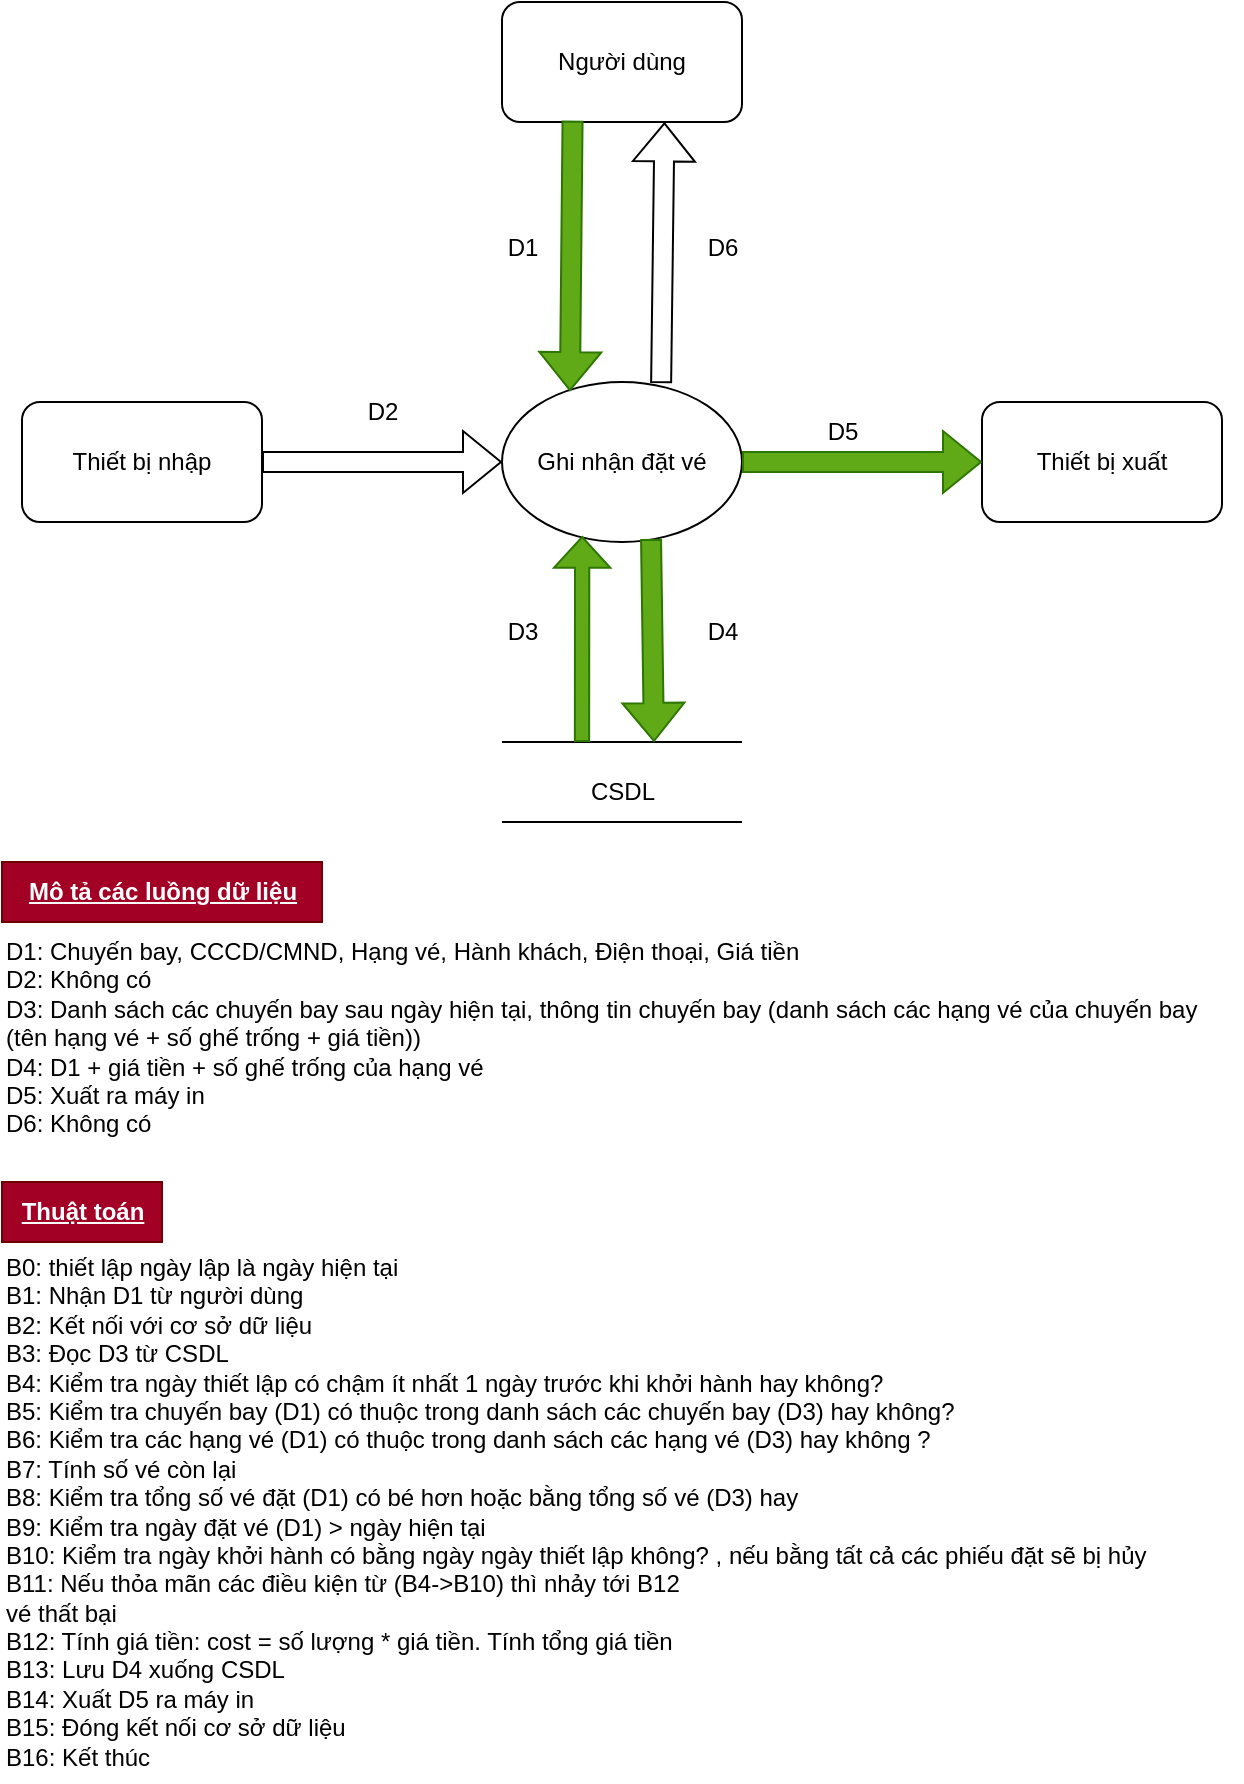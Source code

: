 <mxfile version="24.0.4" type="device">
  <diagram name="Page-1" id="ERcGBdOeoa0EKov4Dhyk">
    <mxGraphModel dx="840" dy="470" grid="1" gridSize="10" guides="1" tooltips="1" connect="1" arrows="1" fold="1" page="1" pageScale="1" pageWidth="850" pageHeight="1100" math="0" shadow="0">
      <root>
        <mxCell id="0" />
        <mxCell id="1" parent="0" />
        <mxCell id="0HJ5qdZpC-n_4IhRVBek-1" value="Ghi nhận đặt vé" style="ellipse;whiteSpace=wrap;html=1;" parent="1" vertex="1">
          <mxGeometry x="360" y="260" width="120" height="80" as="geometry" />
        </mxCell>
        <mxCell id="0HJ5qdZpC-n_4IhRVBek-2" value="Người dùng" style="rounded=1;whiteSpace=wrap;html=1;" parent="1" vertex="1">
          <mxGeometry x="360" y="70" width="120" height="60" as="geometry" />
        </mxCell>
        <mxCell id="0HJ5qdZpC-n_4IhRVBek-3" value="Thiết bị nhập" style="rounded=1;whiteSpace=wrap;html=1;" parent="1" vertex="1">
          <mxGeometry x="120" y="270" width="120" height="60" as="geometry" />
        </mxCell>
        <mxCell id="0HJ5qdZpC-n_4IhRVBek-4" value="Thiết bị xuất" style="rounded=1;whiteSpace=wrap;html=1;" parent="1" vertex="1">
          <mxGeometry x="600" y="270" width="120" height="60" as="geometry" />
        </mxCell>
        <mxCell id="0HJ5qdZpC-n_4IhRVBek-6" value="" style="shape=flexArrow;endArrow=classic;html=1;rounded=0;exitX=0.294;exitY=0.989;exitDx=0;exitDy=0;entryX=0.283;entryY=0.057;entryDx=0;entryDy=0;entryPerimeter=0;exitPerimeter=0;fillColor=#60a917;strokeColor=#2D7600;" parent="1" source="0HJ5qdZpC-n_4IhRVBek-2" target="0HJ5qdZpC-n_4IhRVBek-1" edge="1">
          <mxGeometry width="50" height="50" relative="1" as="geometry">
            <mxPoint x="400" y="330" as="sourcePoint" />
            <mxPoint x="450" y="280" as="targetPoint" />
          </mxGeometry>
        </mxCell>
        <mxCell id="0HJ5qdZpC-n_4IhRVBek-8" value="" style="shape=flexArrow;endArrow=classic;html=1;rounded=0;entryX=0;entryY=0.5;entryDx=0;entryDy=0;exitX=1;exitY=0.5;exitDx=0;exitDy=0;fillColor=#60a917;strokeColor=#2D7600;" parent="1" source="0HJ5qdZpC-n_4IhRVBek-1" target="0HJ5qdZpC-n_4IhRVBek-4" edge="1">
          <mxGeometry width="50" height="50" relative="1" as="geometry">
            <mxPoint x="320" y="360" as="sourcePoint" />
            <mxPoint x="370" y="310" as="targetPoint" />
          </mxGeometry>
        </mxCell>
        <mxCell id="0HJ5qdZpC-n_4IhRVBek-9" value="" style="shape=flexArrow;endArrow=classic;html=1;rounded=0;entryX=0;entryY=0.5;entryDx=0;entryDy=0;exitX=1;exitY=0.5;exitDx=0;exitDy=0;" parent="1" source="0HJ5qdZpC-n_4IhRVBek-3" target="0HJ5qdZpC-n_4IhRVBek-1" edge="1">
          <mxGeometry width="50" height="50" relative="1" as="geometry">
            <mxPoint x="320" y="360" as="sourcePoint" />
            <mxPoint x="370" y="310" as="targetPoint" />
          </mxGeometry>
        </mxCell>
        <mxCell id="0HJ5qdZpC-n_4IhRVBek-10" value="" style="endArrow=none;html=1;rounded=0;" parent="1" edge="1">
          <mxGeometry width="50" height="50" relative="1" as="geometry">
            <mxPoint x="360" y="440" as="sourcePoint" />
            <mxPoint x="480" y="440" as="targetPoint" />
          </mxGeometry>
        </mxCell>
        <mxCell id="0HJ5qdZpC-n_4IhRVBek-11" value="" style="endArrow=none;html=1;rounded=0;" parent="1" edge="1">
          <mxGeometry width="50" height="50" relative="1" as="geometry">
            <mxPoint x="360" y="480" as="sourcePoint" />
            <mxPoint x="480" y="480" as="targetPoint" />
          </mxGeometry>
        </mxCell>
        <mxCell id="0HJ5qdZpC-n_4IhRVBek-12" value="" style="shape=flexArrow;endArrow=classic;html=1;rounded=0;width=7.143;endSize=4.771;entryX=0.334;entryY=0.963;entryDx=0;entryDy=0;entryPerimeter=0;fillColor=#60a917;strokeColor=#2D7600;" parent="1" target="0HJ5qdZpC-n_4IhRVBek-1" edge="1">
          <mxGeometry width="50" height="50" relative="1" as="geometry">
            <mxPoint x="400" y="440" as="sourcePoint" />
            <mxPoint x="400" y="340" as="targetPoint" />
          </mxGeometry>
        </mxCell>
        <mxCell id="0HJ5qdZpC-n_4IhRVBek-13" value="" style="shape=flexArrow;endArrow=classic;html=1;rounded=0;exitX=0.621;exitY=0.981;exitDx=0;exitDy=0;exitPerimeter=0;fillColor=#60a917;strokeColor=#2D7600;" parent="1" source="0HJ5qdZpC-n_4IhRVBek-1" edge="1">
          <mxGeometry width="50" height="50" relative="1" as="geometry">
            <mxPoint x="436" y="341" as="sourcePoint" />
            <mxPoint x="436" y="440" as="targetPoint" />
          </mxGeometry>
        </mxCell>
        <mxCell id="0HJ5qdZpC-n_4IhRVBek-14" value="D1" style="text;html=1;align=center;verticalAlign=middle;resizable=0;points=[];autosize=1;strokeColor=none;fillColor=none;" parent="1" vertex="1">
          <mxGeometry x="350" y="178" width="40" height="30" as="geometry" />
        </mxCell>
        <mxCell id="0HJ5qdZpC-n_4IhRVBek-15" value="D6" style="text;html=1;align=center;verticalAlign=middle;resizable=0;points=[];autosize=1;strokeColor=none;fillColor=none;" parent="1" vertex="1">
          <mxGeometry x="450" y="178" width="40" height="30" as="geometry" />
        </mxCell>
        <mxCell id="0HJ5qdZpC-n_4IhRVBek-16" value="D5" style="text;html=1;align=center;verticalAlign=middle;resizable=0;points=[];autosize=1;strokeColor=none;fillColor=none;" parent="1" vertex="1">
          <mxGeometry x="510" y="270" width="40" height="30" as="geometry" />
        </mxCell>
        <mxCell id="0HJ5qdZpC-n_4IhRVBek-17" value="D4" style="text;html=1;align=center;verticalAlign=middle;resizable=0;points=[];autosize=1;strokeColor=none;fillColor=none;" parent="1" vertex="1">
          <mxGeometry x="450" y="370" width="40" height="30" as="geometry" />
        </mxCell>
        <mxCell id="0HJ5qdZpC-n_4IhRVBek-18" value="D3" style="text;html=1;align=center;verticalAlign=middle;resizable=0;points=[];autosize=1;strokeColor=none;fillColor=none;" parent="1" vertex="1">
          <mxGeometry x="350" y="370" width="40" height="30" as="geometry" />
        </mxCell>
        <mxCell id="0HJ5qdZpC-n_4IhRVBek-19" value="D2" style="text;html=1;align=center;verticalAlign=middle;resizable=0;points=[];autosize=1;strokeColor=none;fillColor=none;" parent="1" vertex="1">
          <mxGeometry x="280" y="260" width="40" height="30" as="geometry" />
        </mxCell>
        <mxCell id="0HJ5qdZpC-n_4IhRVBek-20" value="CSDL" style="text;html=1;align=center;verticalAlign=middle;resizable=0;points=[];autosize=1;strokeColor=none;fillColor=none;" parent="1" vertex="1">
          <mxGeometry x="390" y="450" width="60" height="30" as="geometry" />
        </mxCell>
        <mxCell id="0HJ5qdZpC-n_4IhRVBek-21" value="D1: Chuyến bay, CCCD/CMND, Hạng vé, Hành khách, Điện thoại, Giá tiền&lt;div&gt;D2: Không có&lt;/div&gt;&lt;div&gt;D3: Danh sách các chuyến bay sau ngày hiện tại, thông tin chuyến bay (danh sách các hạng vé của chuyến bay&lt;/div&gt;&lt;div&gt;(tên hạng vé + số ghế trống + giá tiền))&amp;nbsp;&lt;/div&gt;&lt;div&gt;D4: D1 + giá tiền + số ghế trống của hạng vé&lt;/div&gt;&lt;div&gt;D5: Xuất ra máy in&lt;/div&gt;&lt;div&gt;D6: Không có&lt;/div&gt;&lt;div&gt;&lt;br&gt;&lt;/div&gt;" style="text;html=1;align=left;verticalAlign=middle;resizable=0;points=[];autosize=1;strokeColor=none;fillColor=none;" parent="1" vertex="1">
          <mxGeometry x="110" y="530" width="620" height="130" as="geometry" />
        </mxCell>
        <mxCell id="0HJ5qdZpC-n_4IhRVBek-27" value="&lt;b&gt;&lt;u&gt;Mô tả các luồng dữ liệu&lt;/u&gt;&lt;/b&gt;" style="text;html=1;align=center;verticalAlign=middle;resizable=0;points=[];autosize=1;strokeColor=#6F0000;fillColor=#a20025;fontColor=#ffffff;" parent="1" vertex="1">
          <mxGeometry x="110" y="500" width="160" height="30" as="geometry" />
        </mxCell>
        <mxCell id="0HJ5qdZpC-n_4IhRVBek-28" value="&lt;b&gt;&lt;u&gt;Thuật toán&lt;/u&gt;&lt;/b&gt;" style="text;html=1;align=center;verticalAlign=middle;resizable=0;points=[];autosize=1;strokeColor=#6F0000;fillColor=#a20025;fontColor=#ffffff;" parent="1" vertex="1">
          <mxGeometry x="110" y="660" width="80" height="30" as="geometry" />
        </mxCell>
        <mxCell id="0HJ5qdZpC-n_4IhRVBek-29" value="&lt;div&gt;B0: thiết lập ngày lập là ngày hiện tại&lt;/div&gt;B1: Nhận D1 từ người dùng&lt;div&gt;B2: Kết nối với cơ sở dữ liệu&lt;/div&gt;&lt;div&gt;B3: Đọc D3 từ CSDL&lt;/div&gt;&lt;div&gt;B4: Kiểm tra ngày thiết lập có chậm ít nhất 1 ngày trước khi khởi hành hay không?&lt;/div&gt;&lt;div&gt;B5: Kiểm tra chuyến bay (D1) có thuộc trong danh sách các chuyến bay (D3) hay không?&lt;/div&gt;&lt;div&gt;B6: Kiểm tra các hạng vé (D1) có thuộc trong danh sách các hạng vé (D3) hay không ?&lt;/div&gt;&lt;div&gt;B7: Tính số vé còn lại&lt;/div&gt;&lt;div&gt;B8: Kiểm tra tổng số vé đặt (D1) có bé hơn hoặc bằng tổng số vé (D3) hay&amp;nbsp;&lt;/div&gt;&lt;div&gt;B9: Kiểm tra ngày đặt vé (D1) &amp;gt; ngày hiện tại&lt;/div&gt;&lt;div&gt;B10: Kiểm tra ngày khởi hành có bằng ngày ngày thiết lập không? , nếu bằng tất cả các phiếu đặt sẽ bị hủy&lt;/div&gt;&lt;div&gt;B11: Nếu thỏa mãn các điều kiện từ (B4-&amp;gt;B10) thì nhảy tới B12&amp;nbsp;&lt;/div&gt;&lt;div&gt;vé thất bại&lt;/div&gt;&lt;div&gt;B12: Tính giá tiền: cost = số lượng * giá tiền. Tính tổng giá tiền&lt;/div&gt;&lt;div&gt;B13: Lưu D4 xuống CSDL&lt;/div&gt;&lt;div&gt;B14: Xuất D5 ra máy in&lt;/div&gt;&lt;div&gt;B15: Đóng kết nối cơ sở dữ liệu&lt;/div&gt;&lt;div&gt;B16: Kết thúc&lt;/div&gt;" style="text;html=1;align=left;verticalAlign=middle;resizable=0;points=[];autosize=1;strokeColor=none;fillColor=none;" parent="1" vertex="1">
          <mxGeometry x="110" y="690" width="590" height="270" as="geometry" />
        </mxCell>
        <mxCell id="3K8t2Ksl9I5hB8WmKO7--1" value="" style="shape=flexArrow;endArrow=classic;html=1;rounded=0;entryX=0.677;entryY=1.003;entryDx=0;entryDy=0;entryPerimeter=0;exitX=0.663;exitY=0.007;exitDx=0;exitDy=0;exitPerimeter=0;" parent="1" source="0HJ5qdZpC-n_4IhRVBek-1" target="0HJ5qdZpC-n_4IhRVBek-2" edge="1">
          <mxGeometry width="50" height="50" relative="1" as="geometry">
            <mxPoint x="400" y="330" as="sourcePoint" />
            <mxPoint x="450" y="280" as="targetPoint" />
          </mxGeometry>
        </mxCell>
      </root>
    </mxGraphModel>
  </diagram>
</mxfile>
